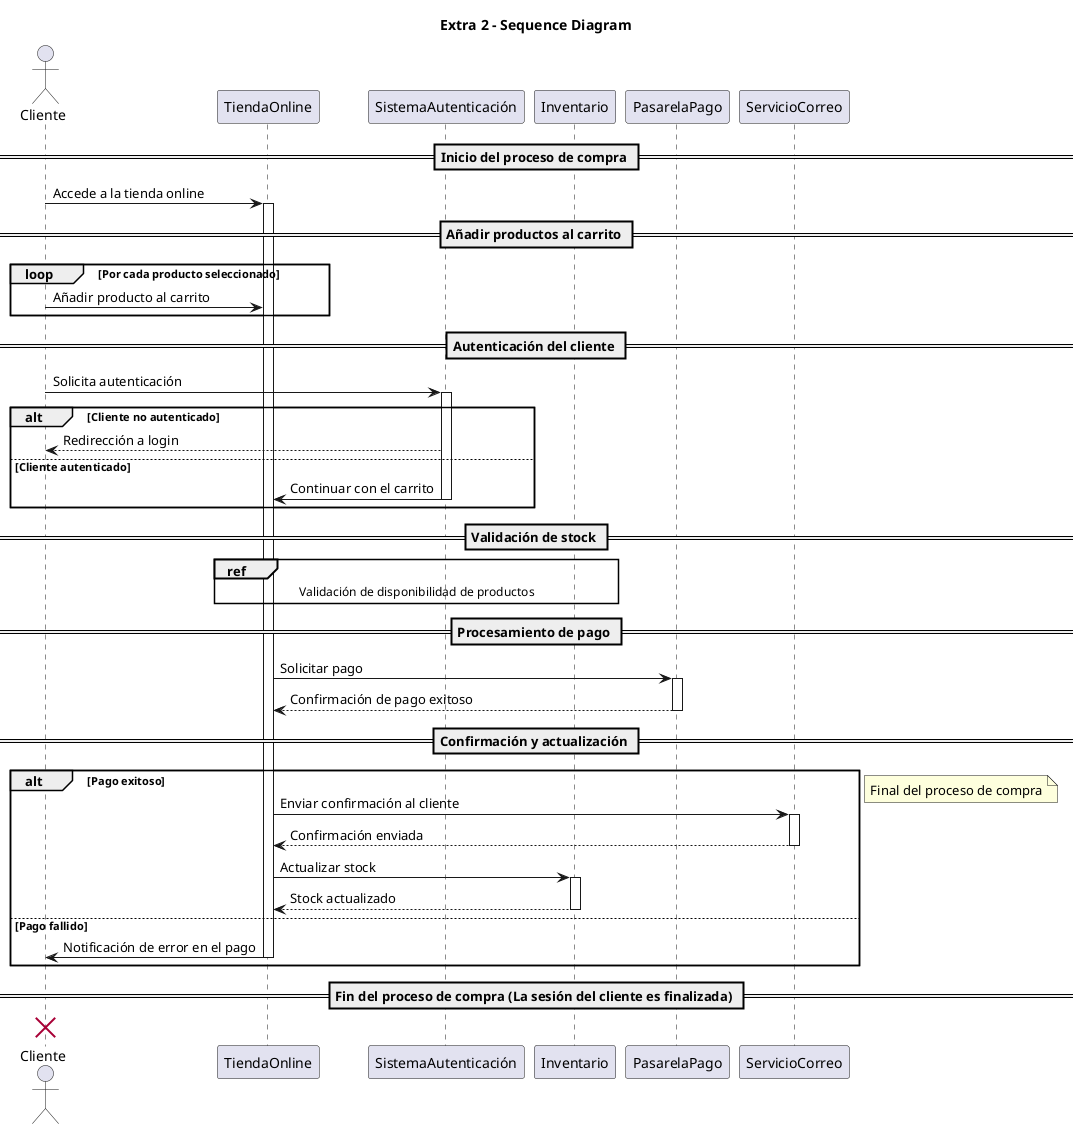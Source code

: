 @startuml extra2
title Extra 2 - Sequence Diagram

'==========================
' Actores
'==========================
actor Cliente

'==========================
' Participantes del sistema
'==========================
participant "TiendaOnline" as Tienda
participant "SistemaAutenticación" as SistemaAutenticacion
participant "Inventario" as Inventario
participant "PasarelaPago" as PasarelaPago
participant "ServicioCorreo" as ServicioCorreo

'==========================
' Inicio del proceso
'==========================
== Inicio del proceso de compra ==
Cliente -> Tienda : Accede a la tienda online
activate Tienda

'==========================
' Bucle para añadir productos
'==========================
== Añadir productos al carrito ==
loop Por cada producto seleccionado
  Cliente -> Tienda : Añadir producto al carrito
end

'==========================
' Autenticación del cliente
'==========================
== Autenticación del cliente ==
Cliente -> SistemaAutenticacion : Solicita autenticación
activate SistemaAutenticacion

alt Cliente no autenticado
  SistemaAutenticacion --> Cliente : Redirección a login
else Cliente autenticado
  SistemaAutenticacion -> Tienda : Continuar con el carrito
  deactivate SistemaAutenticacion
end

'==========================
' Validación de stock
'==========================
== Validación de stock ==
ref over Tienda, Inventario : Validación de disponibilidad de productos

'==========================
' Procesamiento de pago
'==========================
== Procesamiento de pago ==
Tienda -> PasarelaPago : Solicitar pago
activate PasarelaPago
PasarelaPago --> Tienda : Confirmación de pago exitoso
deactivate PasarelaPago

'==========================
' Confirmación y actualización
'==========================
== Confirmación y actualización ==
alt Pago exitoso
  Tienda -> ServicioCorreo : Enviar confirmación al cliente
  activate ServicioCorreo
  ServicioCorreo --> Tienda : Confirmación enviada
  deactivate ServicioCorreo

  Tienda -> Inventario : Actualizar stock
  activate Inventario
  Inventario --> Tienda : Stock actualizado
  deactivate Inventario
else Pago fallido
  Tienda -> Cliente : Notificación de error en el pago
  deactivate Tienda
end

'==========================
' Fin del proceso
'==========================
== Fin del proceso de compra (La sesión del cliente es finalizada) ==
destroy Cliente
note left
  Final del proceso de compra
end note

@enduml
